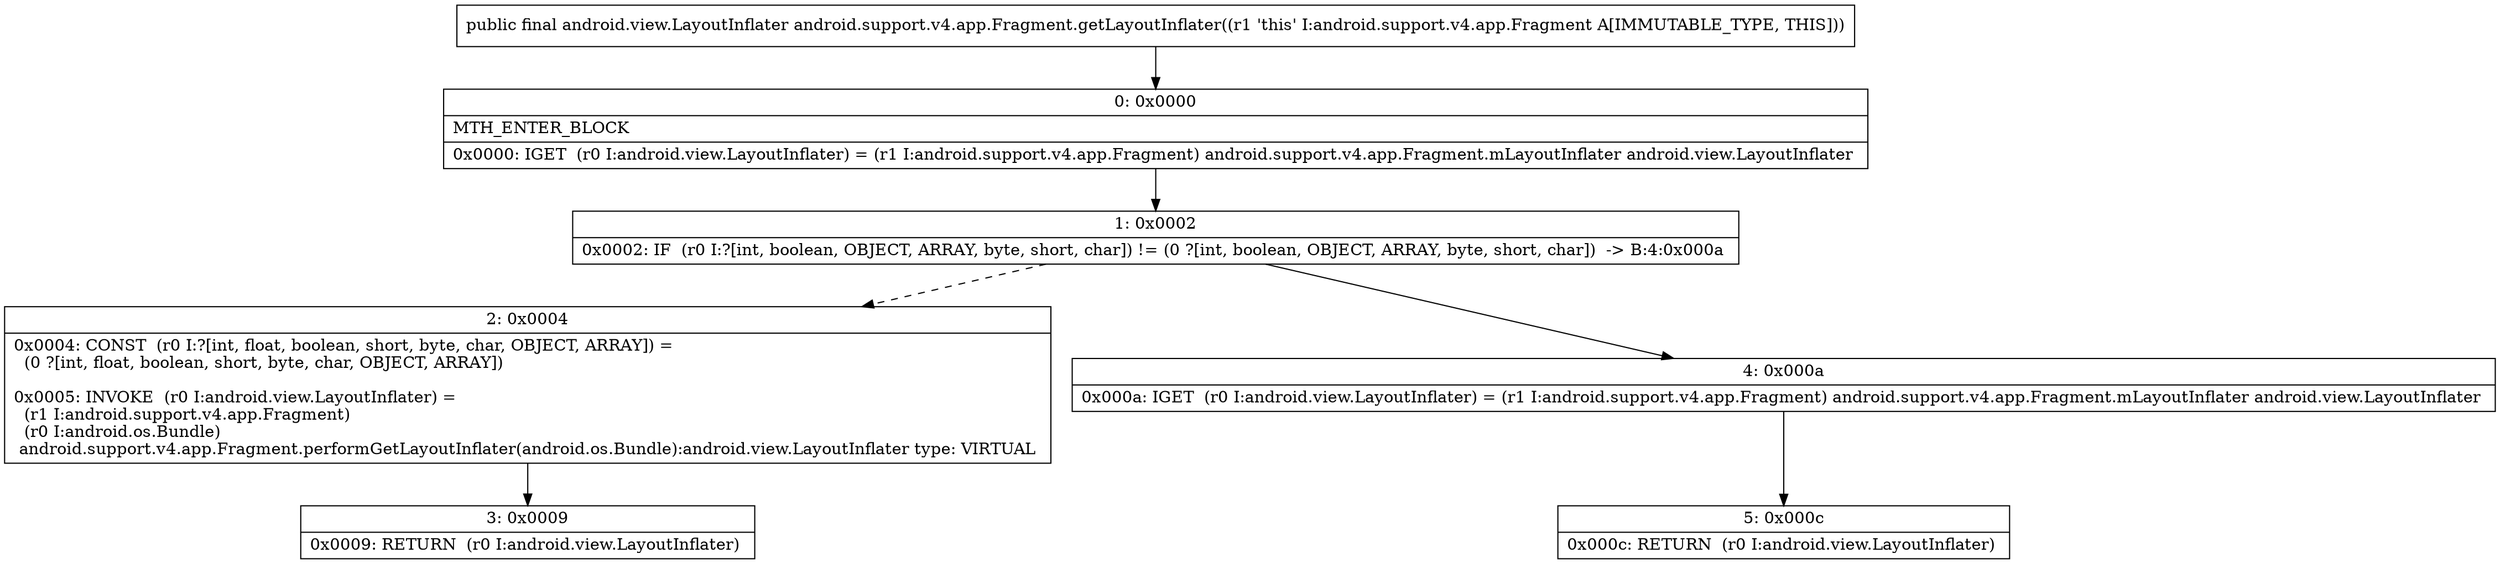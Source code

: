 digraph "CFG forandroid.support.v4.app.Fragment.getLayoutInflater()Landroid\/view\/LayoutInflater;" {
Node_0 [shape=record,label="{0\:\ 0x0000|MTH_ENTER_BLOCK\l|0x0000: IGET  (r0 I:android.view.LayoutInflater) = (r1 I:android.support.v4.app.Fragment) android.support.v4.app.Fragment.mLayoutInflater android.view.LayoutInflater \l}"];
Node_1 [shape=record,label="{1\:\ 0x0002|0x0002: IF  (r0 I:?[int, boolean, OBJECT, ARRAY, byte, short, char]) != (0 ?[int, boolean, OBJECT, ARRAY, byte, short, char])  \-\> B:4:0x000a \l}"];
Node_2 [shape=record,label="{2\:\ 0x0004|0x0004: CONST  (r0 I:?[int, float, boolean, short, byte, char, OBJECT, ARRAY]) = \l  (0 ?[int, float, boolean, short, byte, char, OBJECT, ARRAY])\l \l0x0005: INVOKE  (r0 I:android.view.LayoutInflater) = \l  (r1 I:android.support.v4.app.Fragment)\l  (r0 I:android.os.Bundle)\l android.support.v4.app.Fragment.performGetLayoutInflater(android.os.Bundle):android.view.LayoutInflater type: VIRTUAL \l}"];
Node_3 [shape=record,label="{3\:\ 0x0009|0x0009: RETURN  (r0 I:android.view.LayoutInflater) \l}"];
Node_4 [shape=record,label="{4\:\ 0x000a|0x000a: IGET  (r0 I:android.view.LayoutInflater) = (r1 I:android.support.v4.app.Fragment) android.support.v4.app.Fragment.mLayoutInflater android.view.LayoutInflater \l}"];
Node_5 [shape=record,label="{5\:\ 0x000c|0x000c: RETURN  (r0 I:android.view.LayoutInflater) \l}"];
MethodNode[shape=record,label="{public final android.view.LayoutInflater android.support.v4.app.Fragment.getLayoutInflater((r1 'this' I:android.support.v4.app.Fragment A[IMMUTABLE_TYPE, THIS])) }"];
MethodNode -> Node_0;
Node_0 -> Node_1;
Node_1 -> Node_2[style=dashed];
Node_1 -> Node_4;
Node_2 -> Node_3;
Node_4 -> Node_5;
}

